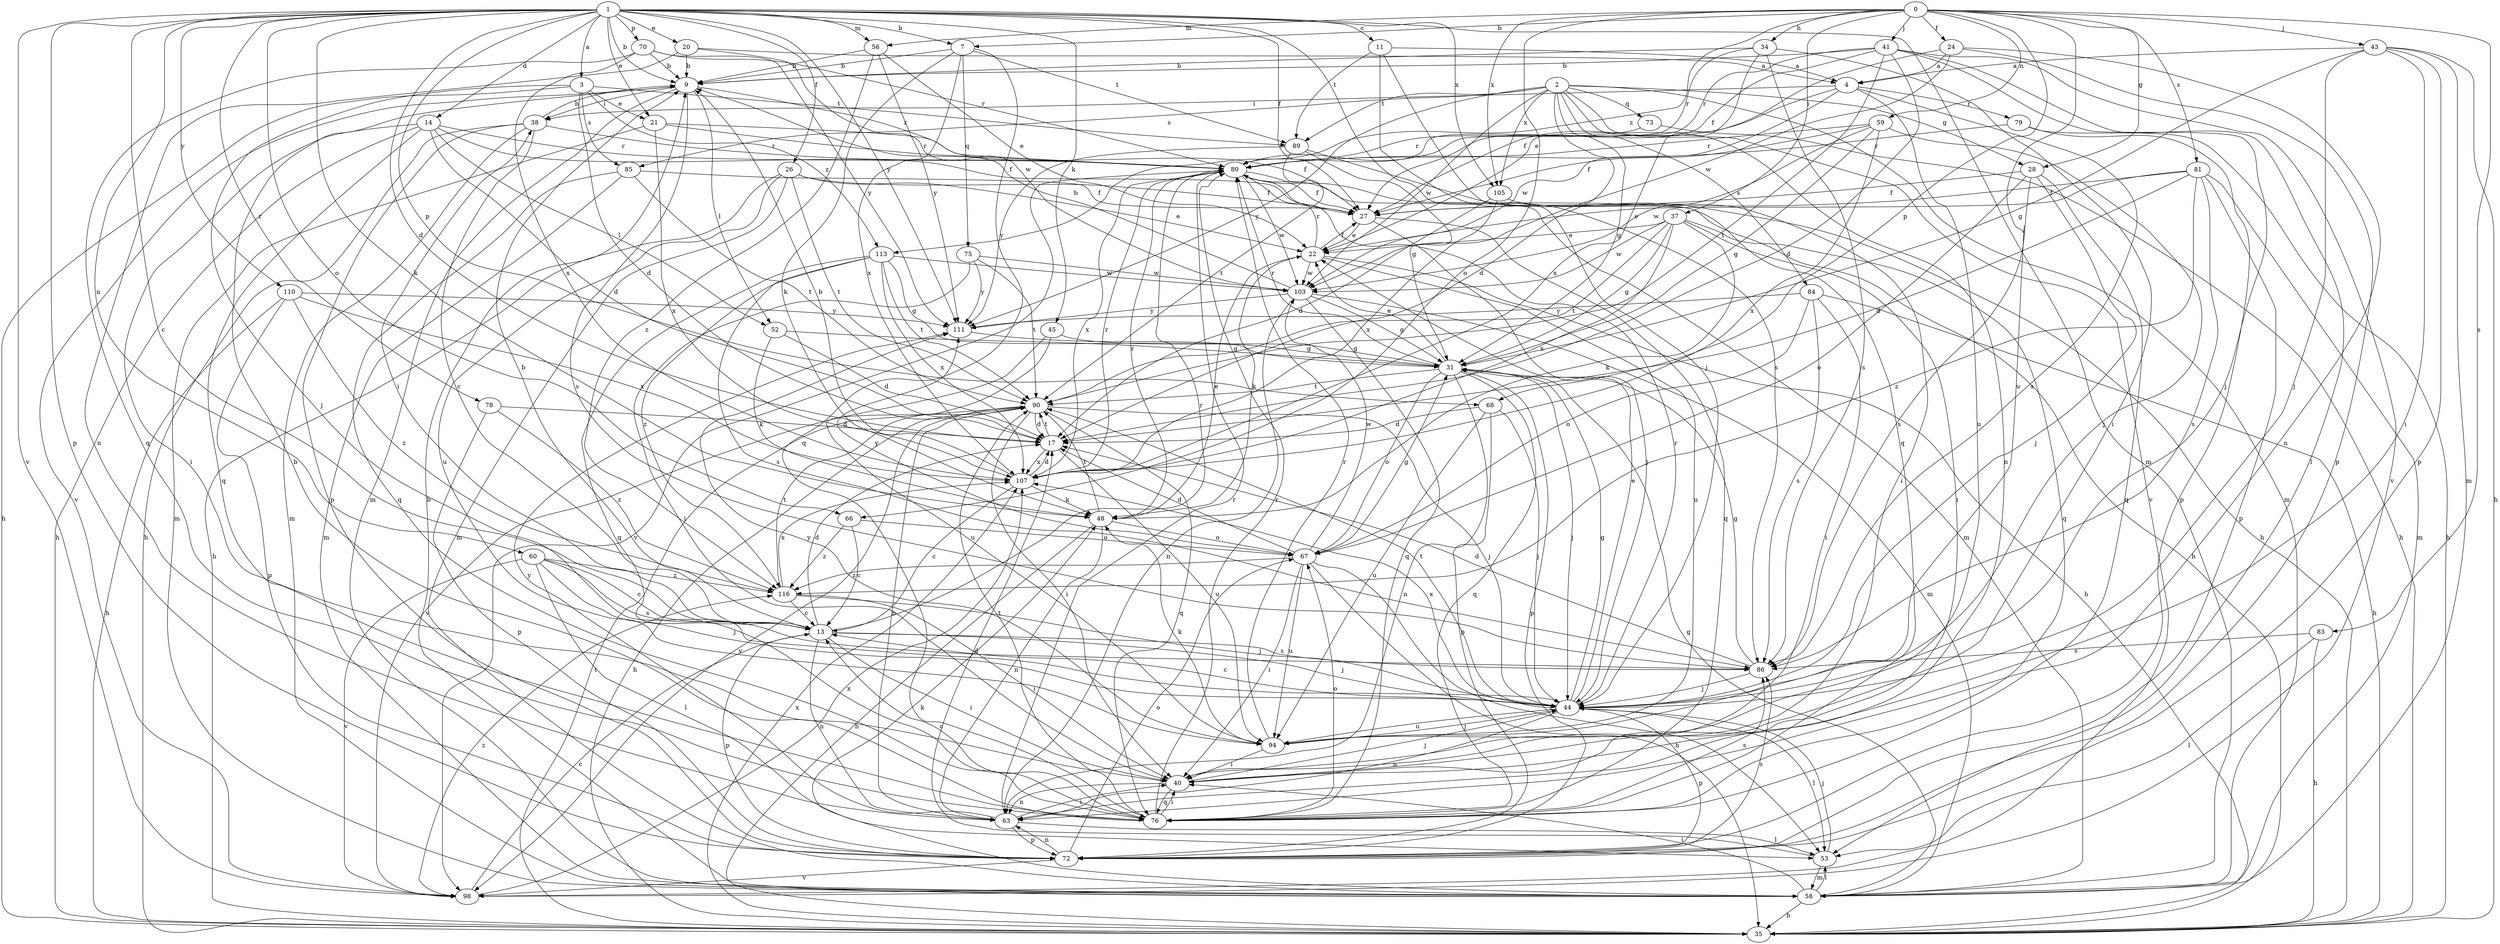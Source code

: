 strict digraph  {
0;
1;
2;
3;
4;
7;
9;
11;
13;
14;
17;
20;
21;
22;
24;
26;
27;
28;
31;
34;
35;
37;
38;
40;
41;
43;
44;
45;
48;
52;
53;
56;
58;
59;
60;
63;
66;
67;
68;
70;
72;
73;
75;
76;
78;
79;
80;
81;
83;
84;
85;
86;
89;
90;
94;
98;
103;
105;
107;
110;
111;
113;
116;
0 -> 7  [label=b];
0 -> 24  [label=f];
0 -> 28  [label=g];
0 -> 34  [label=h];
0 -> 37  [label=i];
0 -> 41  [label=j];
0 -> 43  [label=j];
0 -> 56  [label=m];
0 -> 59  [label=n];
0 -> 66  [label=o];
0 -> 68  [label=p];
0 -> 81  [label=s];
0 -> 83  [label=s];
0 -> 94  [label=u];
0 -> 105  [label=x];
0 -> 113  [label=z];
1 -> 3  [label=a];
1 -> 7  [label=b];
1 -> 9  [label=b];
1 -> 11  [label=c];
1 -> 13  [label=c];
1 -> 14  [label=d];
1 -> 17  [label=d];
1 -> 20  [label=e];
1 -> 21  [label=e];
1 -> 26  [label=f];
1 -> 27  [label=f];
1 -> 44  [label=j];
1 -> 45  [label=k];
1 -> 48  [label=k];
1 -> 56  [label=m];
1 -> 58  [label=m];
1 -> 60  [label=n];
1 -> 66  [label=o];
1 -> 68  [label=p];
1 -> 70  [label=p];
1 -> 72  [label=p];
1 -> 78  [label=r];
1 -> 98  [label=v];
1 -> 105  [label=x];
1 -> 110  [label=y];
1 -> 111  [label=y];
2 -> 17  [label=d];
2 -> 28  [label=g];
2 -> 31  [label=g];
2 -> 58  [label=m];
2 -> 63  [label=n];
2 -> 73  [label=q];
2 -> 84  [label=s];
2 -> 85  [label=s];
2 -> 89  [label=t];
2 -> 98  [label=v];
2 -> 103  [label=w];
2 -> 105  [label=x];
2 -> 111  [label=y];
3 -> 17  [label=d];
3 -> 21  [label=e];
3 -> 35  [label=h];
3 -> 44  [label=j];
3 -> 85  [label=s];
3 -> 89  [label=t];
3 -> 113  [label=z];
4 -> 27  [label=f];
4 -> 38  [label=i];
4 -> 79  [label=r];
4 -> 86  [label=s];
4 -> 94  [label=u];
4 -> 103  [label=w];
7 -> 9  [label=b];
7 -> 48  [label=k];
7 -> 75  [label=q];
7 -> 76  [label=q];
7 -> 89  [label=t];
7 -> 107  [label=x];
9 -> 38  [label=i];
9 -> 52  [label=l];
9 -> 58  [label=m];
9 -> 80  [label=r];
9 -> 86  [label=s];
9 -> 98  [label=v];
11 -> 4  [label=a];
11 -> 76  [label=q];
11 -> 86  [label=s];
11 -> 89  [label=t];
13 -> 9  [label=b];
13 -> 17  [label=d];
13 -> 38  [label=i];
13 -> 40  [label=i];
13 -> 44  [label=j];
13 -> 63  [label=n];
13 -> 72  [label=p];
13 -> 80  [label=r];
13 -> 86  [label=s];
14 -> 17  [label=d];
14 -> 27  [label=f];
14 -> 35  [label=h];
14 -> 40  [label=i];
14 -> 52  [label=l];
14 -> 76  [label=q];
14 -> 80  [label=r];
17 -> 90  [label=t];
17 -> 94  [label=u];
17 -> 107  [label=x];
20 -> 4  [label=a];
20 -> 9  [label=b];
20 -> 63  [label=n];
20 -> 103  [label=w];
21 -> 27  [label=f];
21 -> 58  [label=m];
21 -> 80  [label=r];
21 -> 107  [label=x];
22 -> 27  [label=f];
22 -> 35  [label=h];
22 -> 48  [label=k];
22 -> 80  [label=r];
22 -> 94  [label=u];
22 -> 103  [label=w];
24 -> 4  [label=a];
24 -> 22  [label=e];
24 -> 63  [label=n];
24 -> 72  [label=p];
24 -> 103  [label=w];
26 -> 22  [label=e];
26 -> 27  [label=f];
26 -> 35  [label=h];
26 -> 58  [label=m];
26 -> 90  [label=t];
26 -> 94  [label=u];
27 -> 22  [label=e];
27 -> 44  [label=j];
27 -> 76  [label=q];
28 -> 27  [label=f];
28 -> 44  [label=j];
28 -> 67  [label=o];
28 -> 76  [label=q];
28 -> 86  [label=s];
31 -> 22  [label=e];
31 -> 44  [label=j];
31 -> 63  [label=n];
31 -> 67  [label=o];
31 -> 72  [label=p];
31 -> 76  [label=q];
31 -> 80  [label=r];
31 -> 90  [label=t];
34 -> 9  [label=b];
34 -> 40  [label=i];
34 -> 80  [label=r];
34 -> 86  [label=s];
34 -> 107  [label=x];
35 -> 90  [label=t];
35 -> 107  [label=x];
37 -> 22  [label=e];
37 -> 31  [label=g];
37 -> 40  [label=i];
37 -> 48  [label=k];
37 -> 76  [label=q];
37 -> 90  [label=t];
37 -> 103  [label=w];
37 -> 107  [label=x];
38 -> 9  [label=b];
38 -> 13  [label=c];
38 -> 35  [label=h];
38 -> 58  [label=m];
38 -> 72  [label=p];
38 -> 80  [label=r];
40 -> 44  [label=j];
40 -> 63  [label=n];
40 -> 76  [label=q];
41 -> 9  [label=b];
41 -> 17  [label=d];
41 -> 27  [label=f];
41 -> 44  [label=j];
41 -> 53  [label=l];
41 -> 80  [label=r];
41 -> 90  [label=t];
41 -> 98  [label=v];
43 -> 4  [label=a];
43 -> 31  [label=g];
43 -> 35  [label=h];
43 -> 40  [label=i];
43 -> 44  [label=j];
43 -> 58  [label=m];
43 -> 72  [label=p];
44 -> 13  [label=c];
44 -> 22  [label=e];
44 -> 31  [label=g];
44 -> 53  [label=l];
44 -> 63  [label=n];
44 -> 72  [label=p];
44 -> 80  [label=r];
44 -> 90  [label=t];
44 -> 94  [label=u];
44 -> 107  [label=x];
45 -> 31  [label=g];
45 -> 94  [label=u];
45 -> 98  [label=v];
48 -> 22  [label=e];
48 -> 35  [label=h];
48 -> 63  [label=n];
48 -> 67  [label=o];
48 -> 80  [label=r];
48 -> 90  [label=t];
52 -> 17  [label=d];
52 -> 31  [label=g];
52 -> 48  [label=k];
53 -> 17  [label=d];
53 -> 44  [label=j];
53 -> 58  [label=m];
56 -> 9  [label=b];
56 -> 22  [label=e];
56 -> 111  [label=y];
56 -> 116  [label=z];
58 -> 9  [label=b];
58 -> 31  [label=g];
58 -> 35  [label=h];
58 -> 40  [label=i];
58 -> 48  [label=k];
58 -> 53  [label=l];
59 -> 27  [label=f];
59 -> 31  [label=g];
59 -> 44  [label=j];
59 -> 80  [label=r];
59 -> 103  [label=w];
59 -> 107  [label=x];
60 -> 13  [label=c];
60 -> 44  [label=j];
60 -> 53  [label=l];
60 -> 86  [label=s];
60 -> 98  [label=v];
60 -> 116  [label=z];
63 -> 40  [label=i];
63 -> 53  [label=l];
63 -> 72  [label=p];
63 -> 80  [label=r];
63 -> 111  [label=y];
66 -> 13  [label=c];
66 -> 67  [label=o];
66 -> 116  [label=z];
67 -> 17  [label=d];
67 -> 31  [label=g];
67 -> 35  [label=h];
67 -> 40  [label=i];
67 -> 53  [label=l];
67 -> 94  [label=u];
67 -> 103  [label=w];
67 -> 111  [label=y];
67 -> 116  [label=z];
68 -> 17  [label=d];
68 -> 44  [label=j];
68 -> 72  [label=p];
68 -> 94  [label=u];
70 -> 9  [label=b];
70 -> 76  [label=q];
70 -> 80  [label=r];
70 -> 107  [label=x];
70 -> 111  [label=y];
72 -> 63  [label=n];
72 -> 67  [label=o];
72 -> 86  [label=s];
72 -> 98  [label=v];
73 -> 35  [label=h];
73 -> 80  [label=r];
75 -> 40  [label=i];
75 -> 90  [label=t];
75 -> 103  [label=w];
75 -> 111  [label=y];
76 -> 9  [label=b];
76 -> 13  [label=c];
76 -> 40  [label=i];
76 -> 67  [label=o];
76 -> 80  [label=r];
76 -> 86  [label=s];
76 -> 90  [label=t];
78 -> 17  [label=d];
78 -> 72  [label=p];
78 -> 116  [label=z];
79 -> 35  [label=h];
79 -> 72  [label=p];
79 -> 80  [label=r];
80 -> 27  [label=f];
80 -> 35  [label=h];
80 -> 58  [label=m];
80 -> 98  [label=v];
80 -> 103  [label=w];
80 -> 107  [label=x];
81 -> 17  [label=d];
81 -> 22  [label=e];
81 -> 27  [label=f];
81 -> 58  [label=m];
81 -> 72  [label=p];
81 -> 86  [label=s];
81 -> 116  [label=z];
83 -> 35  [label=h];
83 -> 53  [label=l];
83 -> 86  [label=s];
84 -> 35  [label=h];
84 -> 40  [label=i];
84 -> 67  [label=o];
84 -> 86  [label=s];
84 -> 111  [label=y];
85 -> 27  [label=f];
85 -> 58  [label=m];
85 -> 76  [label=q];
85 -> 90  [label=t];
86 -> 17  [label=d];
86 -> 31  [label=g];
86 -> 44  [label=j];
89 -> 31  [label=g];
89 -> 35  [label=h];
89 -> 90  [label=t];
89 -> 111  [label=y];
90 -> 17  [label=d];
90 -> 35  [label=h];
90 -> 40  [label=i];
90 -> 44  [label=j];
90 -> 63  [label=n];
90 -> 76  [label=q];
90 -> 98  [label=v];
94 -> 40  [label=i];
94 -> 44  [label=j];
94 -> 48  [label=k];
94 -> 80  [label=r];
94 -> 111  [label=y];
98 -> 13  [label=c];
98 -> 107  [label=x];
98 -> 116  [label=z];
103 -> 9  [label=b];
103 -> 31  [label=g];
103 -> 58  [label=m];
103 -> 63  [label=n];
103 -> 76  [label=q];
103 -> 111  [label=y];
105 -> 17  [label=d];
105 -> 40  [label=i];
105 -> 107  [label=x];
107 -> 9  [label=b];
107 -> 13  [label=c];
107 -> 17  [label=d];
107 -> 48  [label=k];
107 -> 80  [label=r];
110 -> 35  [label=h];
110 -> 72  [label=p];
110 -> 107  [label=x];
110 -> 111  [label=y];
110 -> 116  [label=z];
111 -> 31  [label=g];
113 -> 31  [label=g];
113 -> 76  [label=q];
113 -> 86  [label=s];
113 -> 90  [label=t];
113 -> 103  [label=w];
113 -> 107  [label=x];
113 -> 116  [label=z];
116 -> 13  [label=c];
116 -> 40  [label=i];
116 -> 44  [label=j];
116 -> 90  [label=t];
116 -> 107  [label=x];
}
